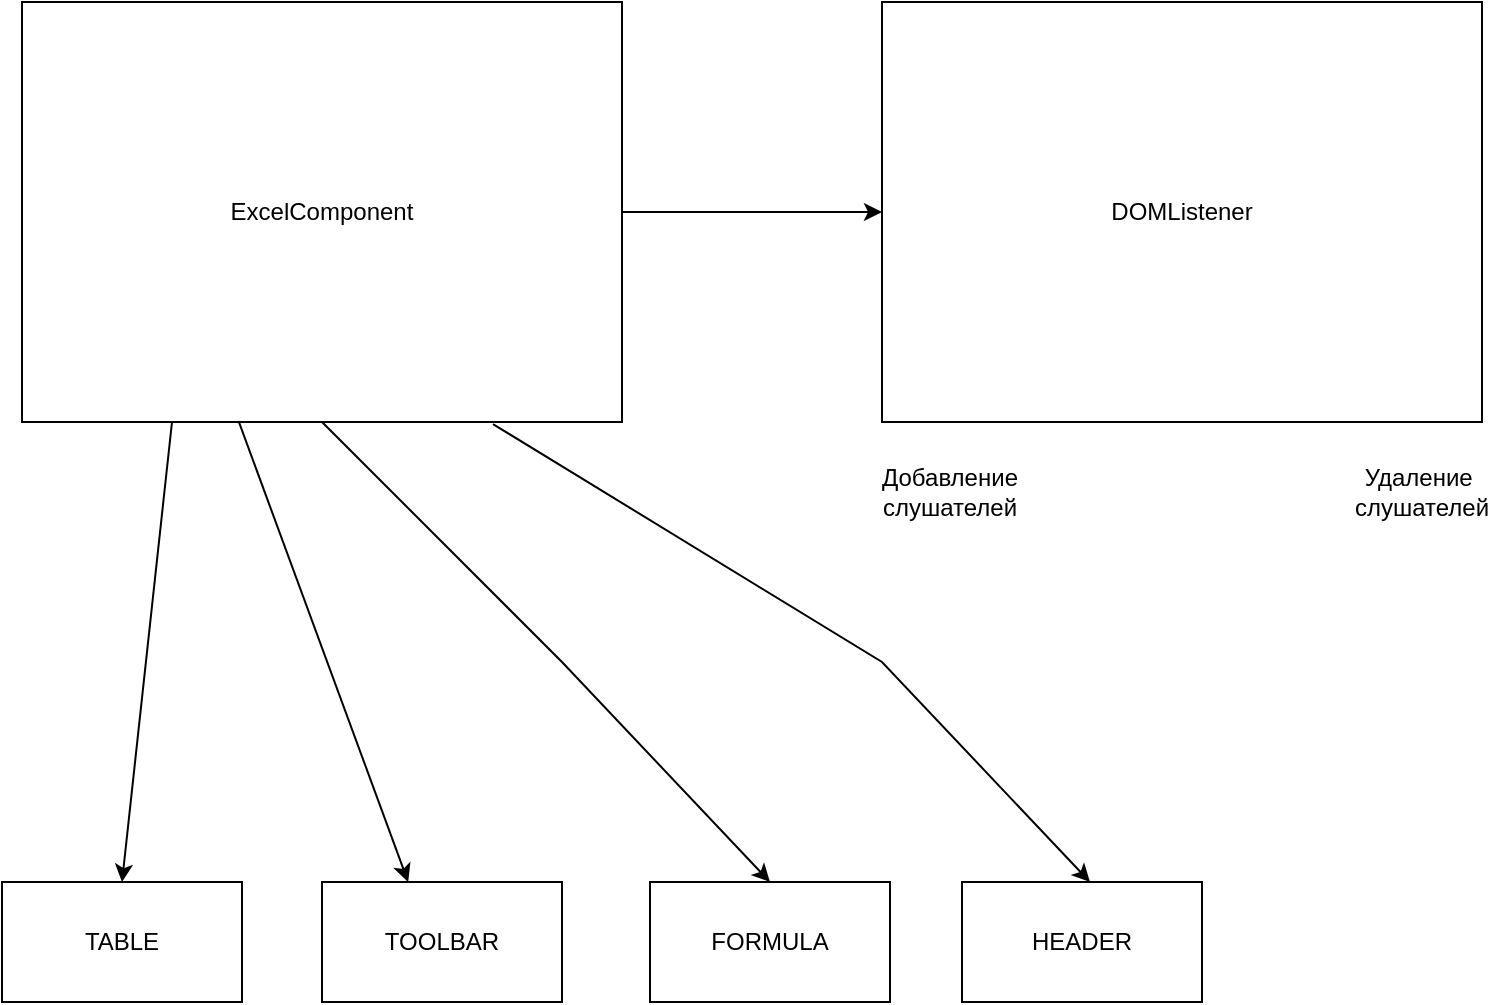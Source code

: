 <mxfile version="17.4.6" type="github">
  <diagram id="4PxOWQlEAh02fI4fEsSw" name="Страница 1">
    <mxGraphModel dx="1354" dy="790" grid="1" gridSize="10" guides="1" tooltips="1" connect="1" arrows="1" fold="1" page="1" pageScale="1" pageWidth="827" pageHeight="1169" math="0" shadow="0">
      <root>
        <mxCell id="0" />
        <mxCell id="1" parent="0" />
        <mxCell id="06Z6n4tY65IMuC8WwM3y-1" value="HEADER" style="rounded=0;whiteSpace=wrap;html=1;" vertex="1" parent="1">
          <mxGeometry x="510" y="540" width="120" height="60" as="geometry" />
        </mxCell>
        <mxCell id="1EAAduIb3Pl3XMre-Sc4-1" value="FORMULA" style="rounded=0;whiteSpace=wrap;html=1;" vertex="1" parent="1">
          <mxGeometry x="354" y="540" width="120" height="60" as="geometry" />
        </mxCell>
        <mxCell id="1EAAduIb3Pl3XMre-Sc4-2" value="TOOLBAR" style="rounded=0;whiteSpace=wrap;html=1;" vertex="1" parent="1">
          <mxGeometry x="190" y="540" width="120" height="60" as="geometry" />
        </mxCell>
        <mxCell id="1EAAduIb3Pl3XMre-Sc4-3" value="TABLE" style="rounded=0;whiteSpace=wrap;html=1;" vertex="1" parent="1">
          <mxGeometry x="30" y="540" width="120" height="60" as="geometry" />
        </mxCell>
        <mxCell id="1EAAduIb3Pl3XMre-Sc4-4" value="DOMListener" style="rounded=0;whiteSpace=wrap;html=1;" vertex="1" parent="1">
          <mxGeometry x="470" y="100" width="300" height="210" as="geometry" />
        </mxCell>
        <mxCell id="1EAAduIb3Pl3XMre-Sc4-6" value="" style="edgeStyle=orthogonalEdgeStyle;rounded=0;orthogonalLoop=1;jettySize=auto;html=1;" edge="1" parent="1" source="1EAAduIb3Pl3XMre-Sc4-5" target="1EAAduIb3Pl3XMre-Sc4-4">
          <mxGeometry relative="1" as="geometry" />
        </mxCell>
        <mxCell id="1EAAduIb3Pl3XMre-Sc4-5" value="ExcelComponent" style="rounded=0;whiteSpace=wrap;html=1;" vertex="1" parent="1">
          <mxGeometry x="40" y="100" width="300" height="210" as="geometry" />
        </mxCell>
        <mxCell id="1EAAduIb3Pl3XMre-Sc4-7" value="Добавление слушателей" style="text;html=1;strokeColor=none;fillColor=none;align=center;verticalAlign=middle;whiteSpace=wrap;rounded=0;" vertex="1" parent="1">
          <mxGeometry x="474" y="330" width="60" height="30" as="geometry" />
        </mxCell>
        <mxCell id="1EAAduIb3Pl3XMre-Sc4-8" value="Удаление&amp;nbsp;&lt;br&gt;слушателей" style="text;html=1;strokeColor=none;fillColor=none;align=center;verticalAlign=middle;whiteSpace=wrap;rounded=0;" vertex="1" parent="1">
          <mxGeometry x="710" y="330" width="60" height="30" as="geometry" />
        </mxCell>
        <mxCell id="1EAAduIb3Pl3XMre-Sc4-9" value="" style="endArrow=classic;html=1;rounded=0;entryX=0.5;entryY=0;entryDx=0;entryDy=0;exitX=0.25;exitY=1;exitDx=0;exitDy=0;" edge="1" parent="1" source="1EAAduIb3Pl3XMre-Sc4-5" target="1EAAduIb3Pl3XMre-Sc4-3">
          <mxGeometry width="50" height="50" relative="1" as="geometry">
            <mxPoint x="100" y="480" as="sourcePoint" />
            <mxPoint x="150" y="430" as="targetPoint" />
          </mxGeometry>
        </mxCell>
        <mxCell id="1EAAduIb3Pl3XMre-Sc4-10" value="" style="endArrow=classic;html=1;rounded=0;entryX=0.5;entryY=0;entryDx=0;entryDy=0;exitX=0.361;exitY=0.998;exitDx=0;exitDy=0;exitPerimeter=0;" edge="1" parent="1" source="1EAAduIb3Pl3XMre-Sc4-5">
          <mxGeometry width="50" height="50" relative="1" as="geometry">
            <mxPoint x="190.0" y="312.94" as="sourcePoint" />
            <mxPoint x="233.1" y="540" as="targetPoint" />
          </mxGeometry>
        </mxCell>
        <mxCell id="1EAAduIb3Pl3XMre-Sc4-11" value="" style="endArrow=classic;html=1;rounded=0;entryX=0.5;entryY=0;entryDx=0;entryDy=0;exitX=0.5;exitY=1;exitDx=0;exitDy=0;" edge="1" parent="1" source="1EAAduIb3Pl3XMre-Sc4-5" target="1EAAduIb3Pl3XMre-Sc4-1">
          <mxGeometry width="50" height="50" relative="1" as="geometry">
            <mxPoint x="125" y="320" as="sourcePoint" />
            <mxPoint x="243.1" y="550" as="targetPoint" />
            <Array as="points">
              <mxPoint x="310" y="430" />
            </Array>
          </mxGeometry>
        </mxCell>
        <mxCell id="1EAAduIb3Pl3XMre-Sc4-12" value="" style="endArrow=classic;html=1;rounded=0;entryX=0.5;entryY=0;entryDx=0;entryDy=0;exitX=0.785;exitY=1.005;exitDx=0;exitDy=0;exitPerimeter=0;" edge="1" parent="1" source="1EAAduIb3Pl3XMre-Sc4-5">
          <mxGeometry width="50" height="50" relative="1" as="geometry">
            <mxPoint x="350" y="310" as="sourcePoint" />
            <mxPoint x="574" y="540" as="targetPoint" />
            <Array as="points">
              <mxPoint x="470" y="430" />
            </Array>
          </mxGeometry>
        </mxCell>
      </root>
    </mxGraphModel>
  </diagram>
</mxfile>
